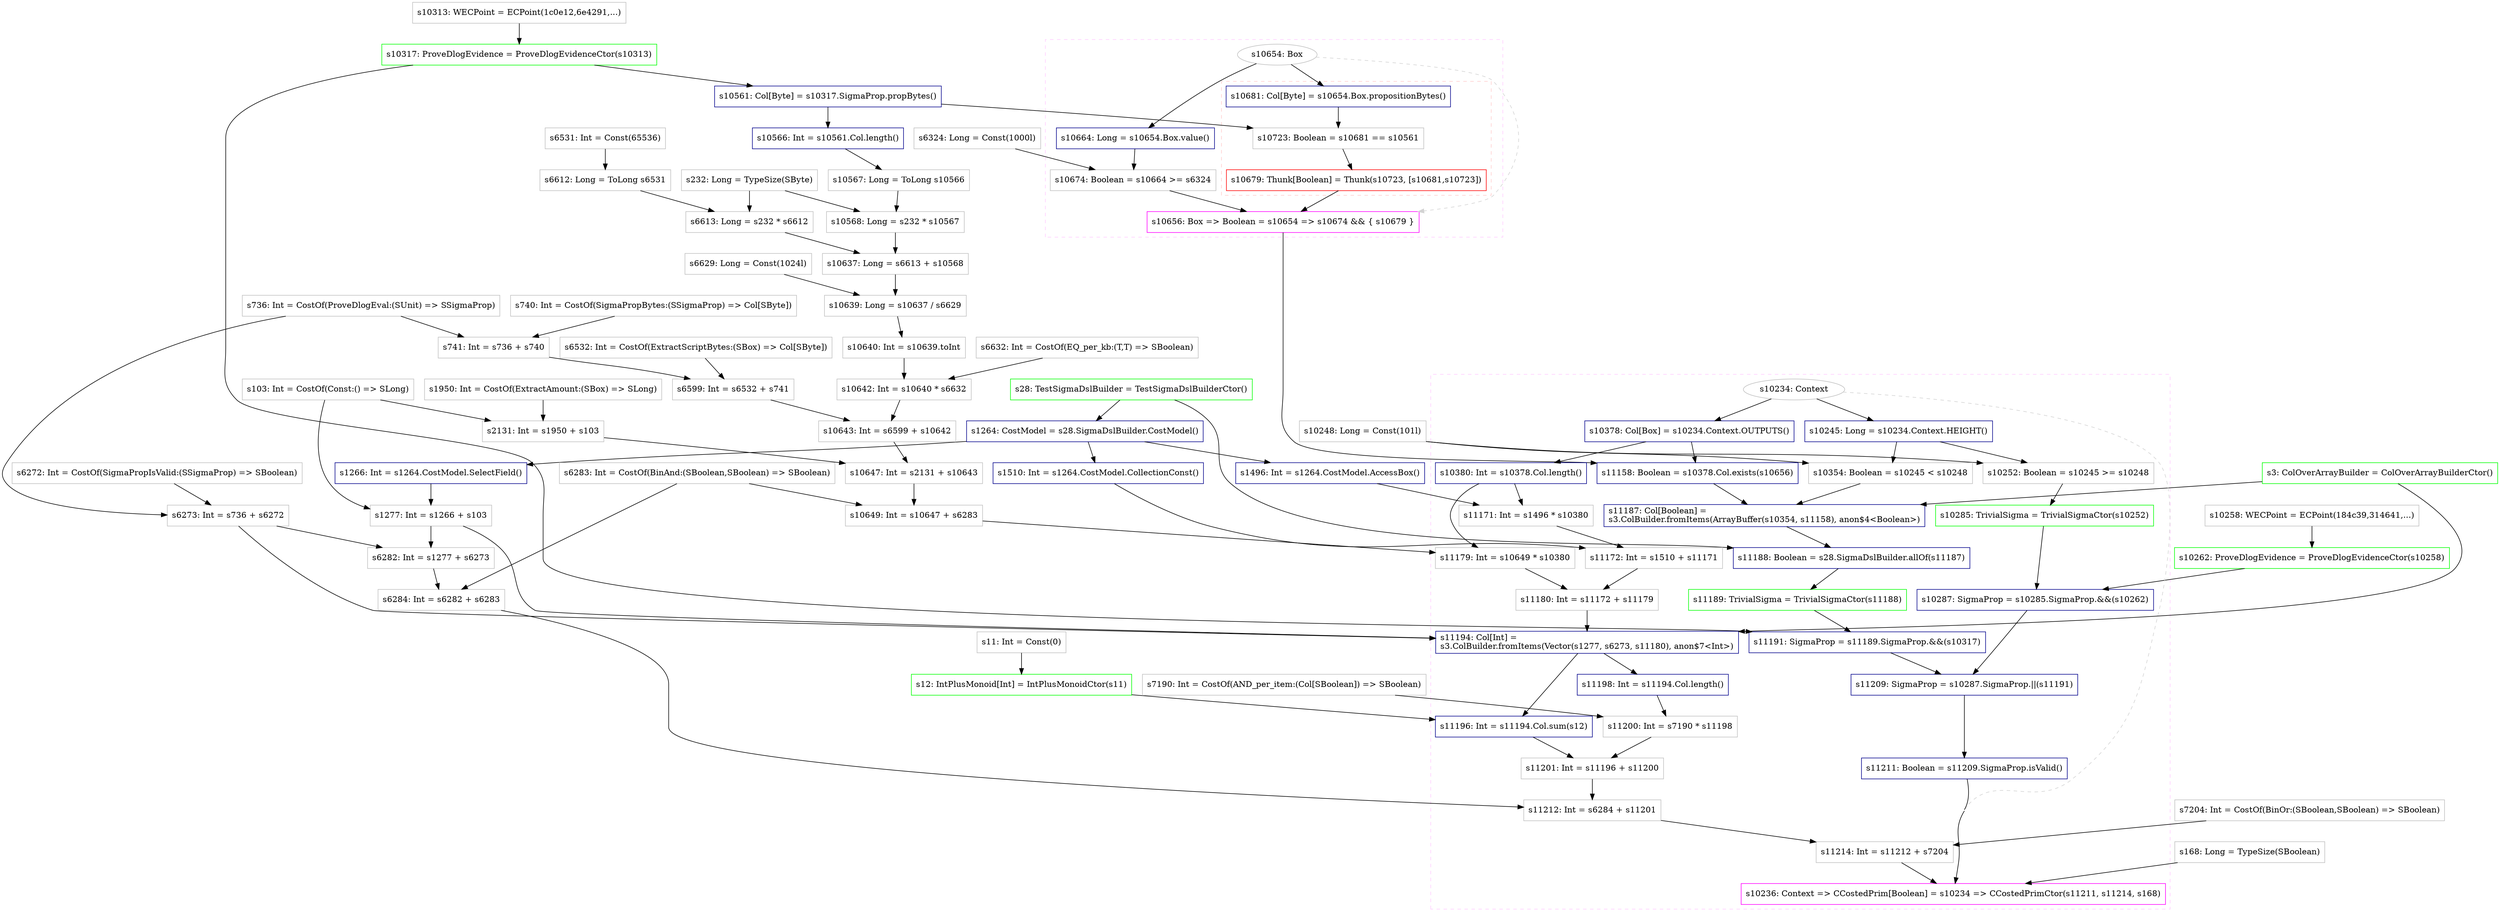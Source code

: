 digraph "Crowd_Funding_measure" {
concentrate=true
node [style=filled, fillcolor=orangered]

"s10258" [
label="s10258: WECPoint = ECPoint(184c39,314641,...)"
shape=box, color=gray, tooltip="s10258:WECPoint", style=filled, fillcolor=white
]
"s10262" [
label="s10262: ProveDlogEvidence = ProveDlogEvidenceCtor(s10258)"
shape=box, color=green, tooltip="s10262:ProveDlogEvidence", style=filled, fillcolor=white
]
"s10248" [
label="s10248: Long = Const(101l)"
shape=box, color=gray, tooltip="s10248:Long", style=filled, fillcolor=white
]
"s28" [
label="s28: TestSigmaDslBuilder = TestSigmaDslBuilderCtor()"
shape=box, color=green, tooltip="s28:TestSigmaDslBuilder", style=filled, fillcolor=white
]
"s7204" [
label="s7204: Int = CostOf(BinOr:(SBoolean,SBoolean) => SBoolean)"
shape=box, color=gray, tooltip="s7204:Int", style=filled, fillcolor=white
]
"s10313" [
label="s10313: WECPoint = ECPoint(1c0e12,6e4291,...)"
shape=box, color=gray, tooltip="s10313:WECPoint", style=filled, fillcolor=white
]
"s10317" [
label="s10317: ProveDlogEvidence = ProveDlogEvidenceCtor(s10313)"
shape=box, color=green, tooltip="s10317:ProveDlogEvidence", style=filled, fillcolor=white
]
"s10561" [
label="s10561: Col[Byte] = s10317.SigmaProp.propBytes()"
shape=box, color=darkblue, tooltip="s10561:Col[Byte]", style=filled, fillcolor=white
]
"s6324" [
label="s6324: Long = Const(1000l)"
shape=box, color=gray, tooltip="s6324:Long", style=filled, fillcolor=white
]
subgraph cluster_s10656 {
style=dashed; color="#FFCCFF"
"s10654" [
label="s10654: Box"
shape=oval, color=gray, tooltip="s10654:Box", style=filled, fillcolor=white
]
"s10656" [
label="s10656: Box => Boolean = s10654 => s10674 && { s10679 }"
shape=box, color=magenta, tooltip="s10656:Box => Boolean", style=filled, fillcolor=white
]
{rank=source; s10654}
"s10664" [
label="s10664: Long = s10654.Box.value()"
shape=box, color=darkblue, tooltip="s10664:Long", style=filled, fillcolor=white
]
"s10674" [
label="s10674: Boolean = s10664 >= s6324"
shape=box, color=gray, tooltip="s10674:Boolean", style=filled, fillcolor=white
]
subgraph cluster_s10679 {
style=dashed; color="#FFCCCC"
"s10679" [
label="s10679: Thunk[Boolean] = Thunk(s10723, [s10681,s10723])"
shape=box, color=red, tooltip="s10679:Thunk[Boolean]", style=filled, fillcolor=white
]
"s10681" [
label="s10681: Col[Byte] = s10654.Box.propositionBytes()"
shape=box, color=darkblue, tooltip="s10681:Col[Byte]", style=filled, fillcolor=white
]
"s10723" [
label="s10723: Boolean = s10681 == s10561"
shape=box, color=gray, tooltip="s10723:Boolean", style=filled, fillcolor=white
]
{rank=sink; s10679}
}
{rank=sink; s10656}
}
"s1264" [
label="s1264: CostModel = s28.SigmaDslBuilder.CostModel()"
shape=box, color=darkblue, tooltip="s1264:CostModel", style=filled, fillcolor=white
]
"s1510" [
label="s1510: Int = s1264.CostModel.CollectionConst()"
shape=box, color=darkblue, tooltip="s1510:Int", style=filled, fillcolor=white
]
"s11" [
label="s11: Int = Const(0)"
shape=box, color=gray, tooltip="s11:Int", style=filled, fillcolor=white
]
"s12" [
label="s12: IntPlusMonoid[Int] = IntPlusMonoidCtor(s11)"
shape=box, color=green, tooltip="s12:IntPlusMonoid[Int]", style=filled, fillcolor=white
]
"s3" [
label="s3: ColOverArrayBuilder = ColOverArrayBuilderCtor()"
shape=box, color=green, tooltip="s3:ColOverArrayBuilder", style=filled, fillcolor=white
]
"s1496" [
label="s1496: Int = s1264.CostModel.AccessBox()"
shape=box, color=darkblue, tooltip="s1496:Int", style=filled, fillcolor=white
]
"s1266" [
label="s1266: Int = s1264.CostModel.SelectField()"
shape=box, color=darkblue, tooltip="s1266:Int", style=filled, fillcolor=white
]
"s103" [
label="s103: Int = CostOf(Const:() => SLong)"
shape=box, color=gray, tooltip="s103:Int", style=filled, fillcolor=white
]
"s1277" [
label="s1277: Int = s1266 + s103"
shape=box, color=gray, tooltip="s1277:Int", style=filled, fillcolor=white
]
"s7190" [
label="s7190: Int = CostOf(AND_per_item:(Col[SBoolean]) => SBoolean)"
shape=box, color=gray, tooltip="s7190:Int", style=filled, fillcolor=white
]
"s736" [
label="s736: Int = CostOf(ProveDlogEval:(SUnit) => SSigmaProp)"
shape=box, color=gray, tooltip="s736:Int", style=filled, fillcolor=white
]
"s6272" [
label="s6272: Int = CostOf(SigmaPropIsValid:(SSigmaProp) => SBoolean)"
shape=box, color=gray, tooltip="s6272:Int", style=filled, fillcolor=white
]
"s6273" [
label="s6273: Int = s736 + s6272"
shape=box, color=gray, tooltip="s6273:Int", style=filled, fillcolor=white
]
"s6282" [
label="s6282: Int = s1277 + s6273"
shape=box, color=gray, tooltip="s6282:Int", style=filled, fillcolor=white
]
"s6283" [
label="s6283: Int = CostOf(BinAnd:(SBoolean,SBoolean) => SBoolean)"
shape=box, color=gray, tooltip="s6283:Int", style=filled, fillcolor=white
]
"s6284" [
label="s6284: Int = s6282 + s6283"
shape=box, color=gray, tooltip="s6284:Int", style=filled, fillcolor=white
]
"s168" [
label="s168: Long = TypeSize(SBoolean)"
shape=box, color=gray, tooltip="s168:Long", style=filled, fillcolor=white
]
"s1950" [
label="s1950: Int = CostOf(ExtractAmount:(SBox) => SLong)"
shape=box, color=gray, tooltip="s1950:Int", style=filled, fillcolor=white
]
"s2131" [
label="s2131: Int = s1950 + s103"
shape=box, color=gray, tooltip="s2131:Int", style=filled, fillcolor=white
]
"s6532" [
label="s6532: Int = CostOf(ExtractScriptBytes:(SBox) => Col[SByte])"
shape=box, color=gray, tooltip="s6532:Int", style=filled, fillcolor=white
]
"s740" [
label="s740: Int = CostOf(SigmaPropBytes:(SSigmaProp) => Col[SByte])"
shape=box, color=gray, tooltip="s740:Int", style=filled, fillcolor=white
]
"s741" [
label="s741: Int = s736 + s740"
shape=box, color=gray, tooltip="s741:Int", style=filled, fillcolor=white
]
"s6599" [
label="s6599: Int = s6532 + s741"
shape=box, color=gray, tooltip="s6599:Int", style=filled, fillcolor=white
]
"s232" [
label="s232: Long = TypeSize(SByte)"
shape=box, color=gray, tooltip="s232:Long", style=filled, fillcolor=white
]
"s6531" [
label="s6531: Int = Const(65536)"
shape=box, color=gray, tooltip="s6531:Int", style=filled, fillcolor=white
]
"s6612" [
label="s6612: Long = ToLong s6531"
shape=box, color=gray, tooltip="s6612:Long", style=filled, fillcolor=white
]
"s6613" [
label="s6613: Long = s232 * s6612"
shape=box, color=gray, tooltip="s6613:Long", style=filled, fillcolor=white
]
"s10566" [
label="s10566: Int = s10561.Col.length()"
shape=box, color=darkblue, tooltip="s10566:Int", style=filled, fillcolor=white
]
"s10567" [
label="s10567: Long = ToLong s10566"
shape=box, color=gray, tooltip="s10567:Long", style=filled, fillcolor=white
]
"s10568" [
label="s10568: Long = s232 * s10567"
shape=box, color=gray, tooltip="s10568:Long", style=filled, fillcolor=white
]
"s10637" [
label="s10637: Long = s6613 + s10568"
shape=box, color=gray, tooltip="s10637:Long", style=filled, fillcolor=white
]
"s6629" [
label="s6629: Long = Const(1024l)"
shape=box, color=gray, tooltip="s6629:Long", style=filled, fillcolor=white
]
"s10639" [
label="s10639: Long = s10637 / s6629"
shape=box, color=gray, tooltip="s10639:Long", style=filled, fillcolor=white
]
"s10640" [
label="s10640: Int = s10639.toInt"
shape=box, color=gray, tooltip="s10640:Int", style=filled, fillcolor=white
]
"s6632" [
label="s6632: Int = CostOf(EQ_per_kb:(T,T) => SBoolean)"
shape=box, color=gray, tooltip="s6632:Int", style=filled, fillcolor=white
]
"s10642" [
label="s10642: Int = s10640 * s6632"
shape=box, color=gray, tooltip="s10642:Int", style=filled, fillcolor=white
]
"s10643" [
label="s10643: Int = s6599 + s10642"
shape=box, color=gray, tooltip="s10643:Int", style=filled, fillcolor=white
]
"s10647" [
label="s10647: Int = s2131 + s10643"
shape=box, color=gray, tooltip="s10647:Int", style=filled, fillcolor=white
]
"s10649" [
label="s10649: Int = s10647 + s6283"
shape=box, color=gray, tooltip="s10649:Int", style=filled, fillcolor=white
]
subgraph cluster_s10236 {
style=dashed; color="#FFCCFF"
"s10234" [
label="s10234: Context"
shape=oval, color=gray, tooltip="s10234:Context", style=filled, fillcolor=white
]
"s10236" [
label="s10236: Context => CCostedPrim[Boolean] = s10234 => CCostedPrimCtor(s11211, s11214, s168)"
shape=box, color=magenta, tooltip="s10236:Context => CCostedPrim[Boolean]", style=filled, fillcolor=white
]
{rank=source; s10234}
"s10245" [
label="s10245: Long = s10234.Context.HEIGHT()"
shape=box, color=darkblue, tooltip="s10245:Long", style=filled, fillcolor=white
]
"s10252" [
label="s10252: Boolean = s10245 >= s10248"
shape=box, color=gray, tooltip="s10252:Boolean", style=filled, fillcolor=white
]
"s10285" [
label="s10285: TrivialSigma = TrivialSigmaCtor(s10252)"
shape=box, color=green, tooltip="s10285:TrivialSigma", style=filled, fillcolor=white
]
"s10287" [
label="s10287: SigmaProp = s10285.SigmaProp.&&(s10262)"
shape=box, color=darkblue, tooltip="s10287:SigmaProp", style=filled, fillcolor=white
]
"s10354" [
label="s10354: Boolean = s10245 < s10248"
shape=box, color=gray, tooltip="s10354:Boolean", style=filled, fillcolor=white
]
"s10378" [
label="s10378: Col[Box] = s10234.Context.OUTPUTS()"
shape=box, color=darkblue, tooltip="s10378:Col[Box]", style=filled, fillcolor=white
]
"s11158" [
label="s11158: Boolean = s10378.Col.exists(s10656)"
shape=box, color=darkblue, tooltip="s11158:Boolean", style=filled, fillcolor=white
]
"s11187" [
label="s11187: Col[Boolean] =\ls3.ColBuilder.fromItems(ArrayBuffer(s10354, s11158), anon$4<Boolean>)\l"
shape=box, color=darkblue, tooltip="s11187:Col[Boolean]", style=filled, fillcolor=white
]
"s11188" [
label="s11188: Boolean = s28.SigmaDslBuilder.allOf(s11187)"
shape=box, color=darkblue, tooltip="s11188:Boolean", style=filled, fillcolor=white
]
"s11189" [
label="s11189: TrivialSigma = TrivialSigmaCtor(s11188)"
shape=box, color=green, tooltip="s11189:TrivialSigma", style=filled, fillcolor=white
]
"s11191" [
label="s11191: SigmaProp = s11189.SigmaProp.&&(s10317)"
shape=box, color=darkblue, tooltip="s11191:SigmaProp", style=filled, fillcolor=white
]
"s11209" [
label="s11209: SigmaProp = s10287.SigmaProp.||(s11191)"
shape=box, color=darkblue, tooltip="s11209:SigmaProp", style=filled, fillcolor=white
]
"s11211" [
label="s11211: Boolean = s11209.SigmaProp.isValid()"
shape=box, color=darkblue, tooltip="s11211:Boolean", style=filled, fillcolor=white
]
"s10380" [
label="s10380: Int = s10378.Col.length()"
shape=box, color=darkblue, tooltip="s10380:Int", style=filled, fillcolor=white
]
"s11171" [
label="s11171: Int = s1496 * s10380"
shape=box, color=gray, tooltip="s11171:Int", style=filled, fillcolor=white
]
"s11172" [
label="s11172: Int = s1510 + s11171"
shape=box, color=gray, tooltip="s11172:Int", style=filled, fillcolor=white
]
"s11179" [
label="s11179: Int = s10649 * s10380"
shape=box, color=gray, tooltip="s11179:Int", style=filled, fillcolor=white
]
"s11180" [
label="s11180: Int = s11172 + s11179"
shape=box, color=gray, tooltip="s11180:Int", style=filled, fillcolor=white
]
"s11194" [
label="s11194: Col[Int] =\ls3.ColBuilder.fromItems(Vector(s1277, s6273, s11180), anon$7<Int>)\l"
shape=box, color=darkblue, tooltip="s11194:Col[Int]", style=filled, fillcolor=white
]
"s11196" [
label="s11196: Int = s11194.Col.sum(s12)"
shape=box, color=darkblue, tooltip="s11196:Int", style=filled, fillcolor=white
]
"s11198" [
label="s11198: Int = s11194.Col.length()"
shape=box, color=darkblue, tooltip="s11198:Int", style=filled, fillcolor=white
]
"s11200" [
label="s11200: Int = s7190 * s11198"
shape=box, color=gray, tooltip="s11200:Int", style=filled, fillcolor=white
]
"s11201" [
label="s11201: Int = s11196 + s11200"
shape=box, color=gray, tooltip="s11201:Int", style=filled, fillcolor=white
]
"s11212" [
label="s11212: Int = s6284 + s11201"
shape=box, color=gray, tooltip="s11212:Int", style=filled, fillcolor=white
]
"s11214" [
label="s11214: Int = s11212 + s7204"
shape=box, color=gray, tooltip="s11214:Int", style=filled, fillcolor=white
]
{rank=sink; s10236}
}
"s2131" -> "s10647" [style=solid]
"s10643" -> "s10647" [style=solid]
"s1950" -> "s2131" [style=solid]
"s103" -> "s2131" [style=solid]
"s11209" -> "s11211" [style=solid]
"s10723" -> "s10679" [style=solid]
"s10566" -> "s10567" [style=solid]
"s10258" -> "s10262" [style=solid]
"s736" -> "s741" [style=solid]
"s740" -> "s741" [style=solid]
"s1496" -> "s11171" [style=solid]
"s10380" -> "s11171" [style=solid]
"s28" -> "s1264" [style=solid]
"s7190" -> "s11200" [style=solid]
"s11198" -> "s11200" [style=solid]
"s6532" -> "s6599" [style=solid]
"s741" -> "s6599" [style=solid]
"s10234" -> "s10378" [style=solid]
"s1277" -> "s6282" [style=solid]
"s6273" -> "s6282" [style=solid]
"s10317" -> "s10561" [style=solid]
"s10637" -> "s10639" [style=solid]
"s6629" -> "s10639" [style=solid]
"s6284" -> "s11212" [style=solid]
"s11201" -> "s11212" [style=solid]
"s11189" -> "s11191" [style=solid]
"s10317" -> "s11191" [style=solid]
"s10561" -> "s10566" [style=solid]
"s11188" -> "s11189" [style=solid]
"s1264" -> "s1266" [style=solid]
"s10252" -> "s10285" [style=solid]
"s10245" -> "s10252" [style=solid]
"s10248" -> "s10252" [style=solid]
"s10654" -> "s10656" [style=dashed, color=lightgray, weight=0]
"s10674" -> "s10656" [style=solid]
"s10679" -> "s10656" [style=solid]
"s11194" -> "s11196" [style=solid]
"s12" -> "s11196" [style=solid]
"s1264" -> "s1510" [style=solid]
"s10649" -> "s11179" [style=solid]
"s10380" -> "s11179" [style=solid]
"s11" -> "s12" [style=solid]
"s10639" -> "s10640" [style=solid]
"s11196" -> "s11201" [style=solid]
"s11200" -> "s11201" [style=solid]
"s10654" -> "s10664" [style=solid]
"s10234" -> "s10236" [style=dashed, color=lightgray, weight=0]
"s11211" -> "s10236" [style=solid]
"s11214" -> "s10236" [style=solid]
"s168" -> "s10236" [style=solid]
"s10313" -> "s10317" [style=solid]
"s232" -> "s6613" [style=solid]
"s6612" -> "s6613" [style=solid]
"s28" -> "s11188" [style=solid]
"s11187" -> "s11188" [style=solid]
"s10378" -> "s11158" [style=solid]
"s10656" -> "s11158" [style=solid]
"s10378" -> "s10380" [style=solid]
"s1264" -> "s1496" [style=solid]
"s6599" -> "s10643" [style=solid]
"s10642" -> "s10643" [style=solid]
"s10245" -> "s10354" [style=solid]
"s10248" -> "s10354" [style=solid]
"s1266" -> "s1277" [style=solid]
"s103" -> "s1277" [style=solid]
"s11172" -> "s11180" [style=solid]
"s11179" -> "s11180" [style=solid]
"s11194" -> "s11198" [style=solid]
"s232" -> "s10568" [style=solid]
"s10567" -> "s10568" [style=solid]
"s10664" -> "s10674" [style=solid]
"s6324" -> "s10674" [style=solid]
"s6282" -> "s6284" [style=solid]
"s6283" -> "s6284" [style=solid]
"s6613" -> "s10637" [style=solid]
"s10568" -> "s10637" [style=solid]
"s3" -> "s11187" [style=solid]
"s10354" -> "s11187" [style=solid]
"s11158" -> "s11187" [style=solid]
"s1510" -> "s11172" [style=solid]
"s11171" -> "s11172" [style=solid]
"s10654" -> "s10681" [style=solid]
"s10647" -> "s10649" [style=solid]
"s6283" -> "s10649" [style=solid]
"s11212" -> "s11214" [style=solid]
"s7204" -> "s11214" [style=solid]
"s3" -> "s11194" [style=solid]
"s1277" -> "s11194" [style=solid]
"s6273" -> "s11194" [style=solid]
"s11180" -> "s11194" [style=solid]
"s10287" -> "s11209" [style=solid]
"s11191" -> "s11209" [style=solid]
"s6531" -> "s6612" [style=solid]
"s736" -> "s6273" [style=solid]
"s6272" -> "s6273" [style=solid]
"s10285" -> "s10287" [style=solid]
"s10262" -> "s10287" [style=solid]
"s10640" -> "s10642" [style=solid]
"s6632" -> "s10642" [style=solid]
"s10681" -> "s10723" [style=solid]
"s10561" -> "s10723" [style=solid]
"s10234" -> "s10245" [style=solid]
}
